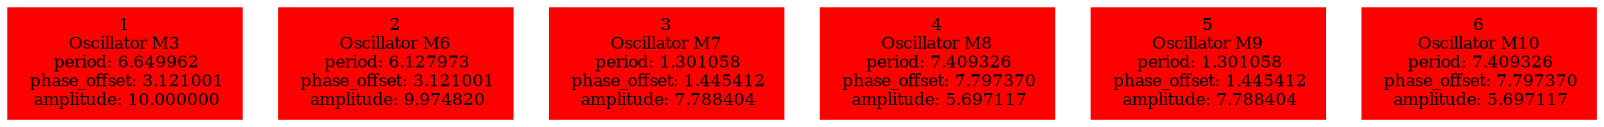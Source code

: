 digraph g{ forcelabels=true;
1 [label=<1<BR />Oscillator M3<BR /> period: 6.649962<BR /> phase_offset: 3.121001<BR /> amplitude: 10.000000>, shape=box,color=red,style=filled,fontsize=8];2 [label=<2<BR />Oscillator M6<BR /> period: 6.127973<BR /> phase_offset: 3.121001<BR /> amplitude: 9.974820>, shape=box,color=red,style=filled,fontsize=8];3 [label=<3<BR />Oscillator M7<BR /> period: 1.301058<BR /> phase_offset: 1.445412<BR /> amplitude: 7.788404>, shape=box,color=red,style=filled,fontsize=8];4 [label=<4<BR />Oscillator M8<BR /> period: 7.409326<BR /> phase_offset: 7.797370<BR /> amplitude: 5.697117>, shape=box,color=red,style=filled,fontsize=8];5 [label=<5<BR />Oscillator M9<BR /> period: 1.301058<BR /> phase_offset: 1.445412<BR /> amplitude: 7.788404>, shape=box,color=red,style=filled,fontsize=8];6 [label=<6<BR />Oscillator M10<BR /> period: 7.409326<BR /> phase_offset: 7.797370<BR /> amplitude: 5.697117>, shape=box,color=red,style=filled,fontsize=8]; }
